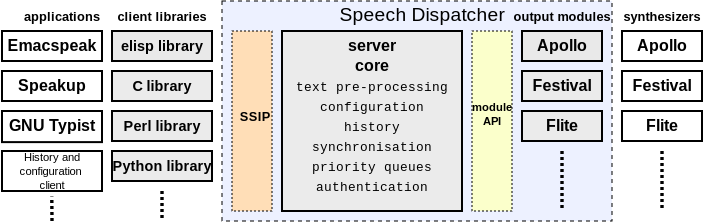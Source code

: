 <?xml version="1.0" encoding="UTF-8"?>
<dia:diagram xmlns:dia="http://www.lysator.liu.se/~alla/dia/"><dia:layer name="Background" visible="true"><dia:object type="Standard - Box" version="0" id="O0"><dia:attribute name="obj_pos"><dia:point val="17,4.5"/></dia:attribute><dia:attribute name="obj_bb"><dia:rectangle val="17,4.5;36.5,15.5"/></dia:attribute><dia:attribute name="elem_corner"><dia:point val="17,4.5"/></dia:attribute><dia:attribute name="elem_width"><dia:real val="19.5"/></dia:attribute><dia:attribute name="elem_height"><dia:real val="11"/></dia:attribute><dia:attribute name="border_width"><dia:real val="0"/></dia:attribute><dia:attribute name="inner_color"><dia:color val="#edf1ff"/></dia:attribute><dia:attribute name="show_background"><dia:boolean val="true"/></dia:attribute><dia:attribute name="line_style"><dia:enum val="1"/></dia:attribute><dia:attribute name="dashlength"><dia:real val="0.2"/></dia:attribute></dia:object><dia:object type="Standard - Box" version="0" id="O1"><dia:attribute name="obj_pos"><dia:point val="37,6"/></dia:attribute><dia:attribute name="obj_bb"><dia:rectangle val="36.95,5.95;41.05,7.55"/></dia:attribute><dia:attribute name="elem_corner"><dia:point val="37,6"/></dia:attribute><dia:attribute name="elem_width"><dia:real val="4"/></dia:attribute><dia:attribute name="elem_height"><dia:real val="1.5"/></dia:attribute><dia:attribute name="show_background"><dia:boolean val="true"/></dia:attribute></dia:object><dia:object type="Standard - Box" version="0" id="O2"><dia:attribute name="obj_pos"><dia:point val="20,6"/></dia:attribute><dia:attribute name="obj_bb"><dia:rectangle val="19.95,5.95;29.05,15.05"/></dia:attribute><dia:attribute name="elem_corner"><dia:point val="20,6"/></dia:attribute><dia:attribute name="elem_width"><dia:real val="9"/></dia:attribute><dia:attribute name="elem_height"><dia:real val="9"/></dia:attribute><dia:attribute name="inner_color"><dia:color val="#ebebeb"/></dia:attribute><dia:attribute name="show_background"><dia:boolean val="true"/></dia:attribute></dia:object><dia:object type="Standard - Box" version="0" id="O3"><dia:attribute name="obj_pos"><dia:point val="17.5,6"/></dia:attribute><dia:attribute name="obj_bb"><dia:rectangle val="17.495,5.995;19.505,15.005"/></dia:attribute><dia:attribute name="elem_corner"><dia:point val="17.5,6"/></dia:attribute><dia:attribute name="elem_width"><dia:real val="2"/></dia:attribute><dia:attribute name="elem_height"><dia:real val="9"/></dia:attribute><dia:attribute name="border_width"><dia:real val="0.01"/></dia:attribute><dia:attribute name="border_color"><dia:color val="#010101"/></dia:attribute><dia:attribute name="inner_color"><dia:color val="#ffdeb7"/></dia:attribute><dia:attribute name="show_background"><dia:boolean val="true"/></dia:attribute><dia:attribute name="line_style"><dia:enum val="4"/></dia:attribute></dia:object><dia:object type="Standard - Box" version="0" id="O4"><dia:attribute name="obj_pos"><dia:point val="29.5,6"/></dia:attribute><dia:attribute name="obj_bb"><dia:rectangle val="29.495,5.995;31.505,15.005"/></dia:attribute><dia:attribute name="elem_corner"><dia:point val="29.5,6"/></dia:attribute><dia:attribute name="elem_width"><dia:real val="2"/></dia:attribute><dia:attribute name="elem_height"><dia:real val="9"/></dia:attribute><dia:attribute name="border_width"><dia:real val="0.01"/></dia:attribute><dia:attribute name="border_color"><dia:color val="#010101"/></dia:attribute><dia:attribute name="inner_color"><dia:color val="#fbffcb"/></dia:attribute><dia:attribute name="show_background"><dia:boolean val="true"/></dia:attribute><dia:attribute name="line_style"><dia:enum val="4"/></dia:attribute></dia:object><dia:object type="Standard - Text" version="0" id="O5"><dia:attribute name="obj_pos"><dia:point val="18.5,10.5"/></dia:attribute><dia:attribute name="obj_bb"><dia:rectangle val="17.75,9.9;19.25,10.9"/></dia:attribute><dia:attribute name="text"><dia:composite type="text"><dia:attribute name="string"><dia:string># SSIP#</dia:string></dia:attribute><dia:attribute name="font"><dia:font family="arial" style="80" name="Helvetica-Bold"/></dia:attribute><dia:attribute name="height"><dia:real val="0.8"/></dia:attribute><dia:attribute name="pos"><dia:point val="18.5,10.5"/></dia:attribute><dia:attribute name="color"><dia:color val="#000000"/></dia:attribute><dia:attribute name="alignment"><dia:enum val="1"/></dia:attribute></dia:composite></dia:attribute></dia:object><dia:object type="Standard - Text" version="0" id="O6"><dia:attribute name="obj_pos"><dia:point val="30.5,10"/></dia:attribute><dia:attribute name="obj_bb"><dia:rectangle val="29.6,9.45;31.4,11.05"/></dia:attribute><dia:attribute name="text"><dia:composite type="text"><dia:attribute name="string"><dia:string>#module
API#</dia:string></dia:attribute><dia:attribute name="font"><dia:font family="arial" style="80" name="Helvetica-Bold"/></dia:attribute><dia:attribute name="height"><dia:real val="0.7"/></dia:attribute><dia:attribute name="pos"><dia:point val="30.5,10"/></dia:attribute><dia:attribute name="color"><dia:color val="#000000"/></dia:attribute><dia:attribute name="alignment"><dia:enum val="1"/></dia:attribute></dia:composite></dia:attribute></dia:object><dia:object type="Standard - Text" version="0" id="O7"><dia:attribute name="obj_pos"><dia:point val="27,5.5"/></dia:attribute><dia:attribute name="obj_bb"><dia:rectangle val="23.2,4.6;30.8,6.05"/></dia:attribute><dia:attribute name="text"><dia:composite type="text"><dia:attribute name="string"><dia:string>#Speech Dispatcher#</dia:string></dia:attribute><dia:attribute name="font"><dia:font family="arial" style="0" name="Helvetica"/></dia:attribute><dia:attribute name="height"><dia:real val="1.2"/></dia:attribute><dia:attribute name="pos"><dia:point val="27,5.5"/></dia:attribute><dia:attribute name="color"><dia:color val="#000000"/></dia:attribute><dia:attribute name="alignment"><dia:enum val="1"/></dia:attribute></dia:composite></dia:attribute></dia:object><dia:object type="Standard - Text" version="0" id="O8"><dia:attribute name="obj_pos"><dia:point val="9,5.5"/></dia:attribute><dia:attribute name="obj_bb"><dia:rectangle val="7.275,4.88;10.745,5.94"/></dia:attribute><dia:attribute name="text"><dia:composite type="text"><dia:attribute name="string"><dia:string>#applications#</dia:string></dia:attribute><dia:attribute name="font"><dia:font family="arial" style="80" name="Helvetica-Bold"/></dia:attribute><dia:attribute name="height"><dia:real val="0.8"/></dia:attribute><dia:attribute name="pos"><dia:point val="9,5.5"/></dia:attribute><dia:attribute name="color"><dia:color val="#000000"/></dia:attribute><dia:attribute name="alignment"><dia:enum val="1"/></dia:attribute></dia:composite></dia:attribute></dia:object><dia:object type="Standard - Box" version="0" id="O9"><dia:attribute name="obj_pos"><dia:point val="6,6"/></dia:attribute><dia:attribute name="obj_bb"><dia:rectangle val="5.95,5.95;11.05,7.55"/></dia:attribute><dia:attribute name="elem_corner"><dia:point val="6,6"/></dia:attribute><dia:attribute name="elem_width"><dia:real val="5"/></dia:attribute><dia:attribute name="elem_height"><dia:real val="1.5"/></dia:attribute><dia:attribute name="show_background"><dia:boolean val="true"/></dia:attribute></dia:object><dia:object type="Standard - Text" version="0" id="O10"><dia:attribute name="obj_pos"><dia:point val="8.5,7"/></dia:attribute><dia:attribute name="obj_bb"><dia:rectangle val="6.5,6.25;10.5,7.5"/></dia:attribute><dia:attribute name="text"><dia:composite type="text"><dia:attribute name="string"><dia:string>#Emacspeak#</dia:string></dia:attribute><dia:attribute name="font"><dia:font family="arial" style="80" name="Helvetica-Bold"/></dia:attribute><dia:attribute name="height"><dia:real val="1"/></dia:attribute><dia:attribute name="pos"><dia:point val="8.5,7"/></dia:attribute><dia:attribute name="color"><dia:color val="#000000"/></dia:attribute><dia:attribute name="alignment"><dia:enum val="1"/></dia:attribute></dia:composite></dia:attribute></dia:object><dia:object type="Standard - Line" version="0" id="O11"><dia:attribute name="obj_pos"><dia:point val="8.5,15.5"/></dia:attribute><dia:attribute name="obj_bb"><dia:rectangle val="8.403,14.193;8.586,15.586"/></dia:attribute><dia:attribute name="conn_endpoints"><dia:point val="8.5,15.5"/><dia:point val="8.489,14.278"/></dia:attribute><dia:attribute name="numcp"><dia:int val="1"/></dia:attribute><dia:attribute name="line_width"><dia:real val="0.17"/></dia:attribute><dia:attribute name="line_style"><dia:enum val="4"/></dia:attribute><dia:attribute name="dashlength"><dia:real val="1.5"/></dia:attribute></dia:object><dia:object type="Standard - Text" version="0" id="O12"><dia:attribute name="obj_pos"><dia:point val="39,5.5"/></dia:attribute><dia:attribute name="obj_bb"><dia:rectangle val="37.175,4.9;40.825,5.9"/></dia:attribute><dia:attribute name="text"><dia:composite type="text"><dia:attribute name="string"><dia:string>#synthesizers#</dia:string></dia:attribute><dia:attribute name="font"><dia:font family="arial" style="80" name="Helvetica-Bold"/></dia:attribute><dia:attribute name="height"><dia:real val="0.8"/></dia:attribute><dia:attribute name="pos"><dia:point val="39,5.5"/></dia:attribute><dia:attribute name="color"><dia:color val="#000000"/></dia:attribute><dia:attribute name="alignment"><dia:enum val="1"/></dia:attribute></dia:composite></dia:attribute></dia:object><dia:object type="Standard - Box" version="0" id="O13"><dia:attribute name="obj_pos"><dia:point val="32,6"/></dia:attribute><dia:attribute name="obj_bb"><dia:rectangle val="31.95,5.95;36.05,7.55"/></dia:attribute><dia:attribute name="elem_corner"><dia:point val="32,6"/></dia:attribute><dia:attribute name="elem_width"><dia:real val="4"/></dia:attribute><dia:attribute name="elem_height"><dia:real val="1.5"/></dia:attribute><dia:attribute name="inner_color"><dia:color val="#e9e9e9"/></dia:attribute><dia:attribute name="show_background"><dia:boolean val="true"/></dia:attribute></dia:object><dia:object type="Standard - Text" version="0" id="O14"><dia:attribute name="obj_pos"><dia:point val="34,7"/></dia:attribute><dia:attribute name="obj_bb"><dia:rectangle val="32.9,6.25;35.1,7.5"/></dia:attribute><dia:attribute name="text"><dia:composite type="text"><dia:attribute name="string"><dia:string>#Apollo#</dia:string></dia:attribute><dia:attribute name="font"><dia:font family="arial" style="80" name="Helvetica-Bold"/></dia:attribute><dia:attribute name="height"><dia:real val="1"/></dia:attribute><dia:attribute name="pos"><dia:point val="34,7"/></dia:attribute><dia:attribute name="color"><dia:color val="#000000"/></dia:attribute><dia:attribute name="alignment"><dia:enum val="1"/></dia:attribute></dia:composite></dia:attribute></dia:object><dia:object type="Standard - Box" version="0" id="O15"><dia:attribute name="obj_pos"><dia:point val="32,10"/></dia:attribute><dia:attribute name="obj_bb"><dia:rectangle val="31.95,9.95;36.05,11.55"/></dia:attribute><dia:attribute name="elem_corner"><dia:point val="32,10"/></dia:attribute><dia:attribute name="elem_width"><dia:real val="4"/></dia:attribute><dia:attribute name="elem_height"><dia:real val="1.5"/></dia:attribute><dia:attribute name="inner_color"><dia:color val="#ebebeb"/></dia:attribute><dia:attribute name="show_background"><dia:boolean val="true"/></dia:attribute></dia:object><dia:object type="Standard - Text" version="0" id="O16"><dia:attribute name="obj_pos"><dia:point val="34,11"/></dia:attribute><dia:attribute name="obj_bb"><dia:rectangle val="33.225,10.25;34.775,11.5"/></dia:attribute><dia:attribute name="text"><dia:composite type="text"><dia:attribute name="string"><dia:string>#Flite#</dia:string></dia:attribute><dia:attribute name="font"><dia:font family="arial" style="80" name="Helvetica-Bold"/></dia:attribute><dia:attribute name="height"><dia:real val="1"/></dia:attribute><dia:attribute name="pos"><dia:point val="34,11"/></dia:attribute><dia:attribute name="color"><dia:color val="#000000"/></dia:attribute><dia:attribute name="alignment"><dia:enum val="1"/></dia:attribute></dia:composite></dia:attribute></dia:object><dia:object type="Standard - Line" version="0" id="O17"><dia:attribute name="obj_pos"><dia:point val="39,12"/></dia:attribute><dia:attribute name="obj_bb"><dia:rectangle val="38.915,11.915;39.085,15.085"/></dia:attribute><dia:attribute name="conn_endpoints"><dia:point val="39,12"/><dia:point val="39,15"/></dia:attribute><dia:attribute name="numcp"><dia:int val="1"/></dia:attribute><dia:attribute name="line_width"><dia:real val="0.17"/></dia:attribute><dia:attribute name="line_style"><dia:enum val="4"/></dia:attribute><dia:attribute name="dashlength"><dia:real val="1.5"/></dia:attribute></dia:object><dia:object type="Standard - Box" version="0" id="O18"><dia:attribute name="obj_pos"><dia:point val="32,8"/></dia:attribute><dia:attribute name="obj_bb"><dia:rectangle val="31.95,7.95;36.05,9.55"/></dia:attribute><dia:attribute name="elem_corner"><dia:point val="32,8"/></dia:attribute><dia:attribute name="elem_width"><dia:real val="4"/></dia:attribute><dia:attribute name="elem_height"><dia:real val="1.5"/></dia:attribute><dia:attribute name="inner_color"><dia:color val="#ebebeb"/></dia:attribute><dia:attribute name="show_background"><dia:boolean val="true"/></dia:attribute></dia:object><dia:object type="Standard - Text" version="0" id="O19"><dia:attribute name="obj_pos"><dia:point val="34,9"/></dia:attribute><dia:attribute name="obj_bb"><dia:rectangle val="32.6,8.25;35.4,9.5"/></dia:attribute><dia:attribute name="text"><dia:composite type="text"><dia:attribute name="string"><dia:string>#Festival#</dia:string></dia:attribute><dia:attribute name="font"><dia:font family="arial" style="80" name="Helvetica-Bold"/></dia:attribute><dia:attribute name="height"><dia:real val="1"/></dia:attribute><dia:attribute name="pos"><dia:point val="34,9"/></dia:attribute><dia:attribute name="color"><dia:color val="#000000"/></dia:attribute><dia:attribute name="alignment"><dia:enum val="1"/></dia:attribute></dia:composite></dia:attribute></dia:object><dia:object type="Standard - Text" version="0" id="O20"><dia:attribute name="obj_pos"><dia:point val="24.5,7"/></dia:attribute><dia:attribute name="obj_bb"><dia:rectangle val="23.325,6.25;25.675,8.5"/></dia:attribute><dia:attribute name="text"><dia:composite type="text"><dia:attribute name="string"><dia:string>#server
core#</dia:string></dia:attribute><dia:attribute name="font"><dia:font family="arial" style="80" name="Helvetica-Bold"/></dia:attribute><dia:attribute name="height"><dia:real val="1"/></dia:attribute><dia:attribute name="pos"><dia:point val="24.5,7"/></dia:attribute><dia:attribute name="color"><dia:color val="#000000"/></dia:attribute><dia:attribute name="alignment"><dia:enum val="1"/></dia:attribute></dia:composite></dia:attribute></dia:object><dia:object type="Standard - Text" version="0" id="O21"><dia:attribute name="obj_pos"><dia:point val="34,5.5"/></dia:attribute><dia:attribute name="obj_bb"><dia:rectangle val="31.8,4.9;36.2,5.9"/></dia:attribute><dia:attribute name="text"><dia:composite type="text"><dia:attribute name="string"><dia:string>#output modules#</dia:string></dia:attribute><dia:attribute name="font"><dia:font family="arial" style="80" name="Helvetica-Bold"/></dia:attribute><dia:attribute name="height"><dia:real val="0.8"/></dia:attribute><dia:attribute name="pos"><dia:point val="34,5.5"/></dia:attribute><dia:attribute name="color"><dia:color val="#000000"/></dia:attribute><dia:attribute name="alignment"><dia:enum val="1"/></dia:attribute></dia:composite></dia:attribute></dia:object><dia:object type="Standard - Box" version="0" id="O22"><dia:attribute name="obj_pos"><dia:point val="37,10"/></dia:attribute><dia:attribute name="obj_bb"><dia:rectangle val="36.95,9.95;41.05,11.55"/></dia:attribute><dia:attribute name="elem_corner"><dia:point val="37,10"/></dia:attribute><dia:attribute name="elem_width"><dia:real val="4"/></dia:attribute><dia:attribute name="elem_height"><dia:real val="1.5"/></dia:attribute><dia:attribute name="show_background"><dia:boolean val="true"/></dia:attribute></dia:object><dia:object type="Standard - Text" version="0" id="O23"><dia:attribute name="obj_pos"><dia:point val="39,11"/></dia:attribute><dia:attribute name="obj_bb"><dia:rectangle val="38.225,10.25;39.775,11.5"/></dia:attribute><dia:attribute name="text"><dia:composite type="text"><dia:attribute name="string"><dia:string>#Flite#</dia:string></dia:attribute><dia:attribute name="font"><dia:font family="arial" style="80" name="Helvetica-Bold"/></dia:attribute><dia:attribute name="height"><dia:real val="1"/></dia:attribute><dia:attribute name="pos"><dia:point val="39,11"/></dia:attribute><dia:attribute name="color"><dia:color val="#000000"/></dia:attribute><dia:attribute name="alignment"><dia:enum val="1"/></dia:attribute></dia:composite></dia:attribute></dia:object><dia:object type="Standard - Line" version="0" id="O24"><dia:attribute name="obj_pos"><dia:point val="34,12"/></dia:attribute><dia:attribute name="obj_bb"><dia:rectangle val="33.915,11.915;34.085,15.085"/></dia:attribute><dia:attribute name="conn_endpoints"><dia:point val="34,12"/><dia:point val="34,15"/></dia:attribute><dia:attribute name="numcp"><dia:int val="1"/></dia:attribute><dia:attribute name="line_width"><dia:real val="0.17"/></dia:attribute><dia:attribute name="line_style"><dia:enum val="4"/></dia:attribute><dia:attribute name="dashlength"><dia:real val="1.5"/></dia:attribute></dia:object><dia:object type="Standard - Box" version="0" id="O25"><dia:attribute name="obj_pos"><dia:point val="37,8"/></dia:attribute><dia:attribute name="obj_bb"><dia:rectangle val="36.95,7.95;41.05,9.55"/></dia:attribute><dia:attribute name="elem_corner"><dia:point val="37,8"/></dia:attribute><dia:attribute name="elem_width"><dia:real val="4"/></dia:attribute><dia:attribute name="elem_height"><dia:real val="1.5"/></dia:attribute><dia:attribute name="show_background"><dia:boolean val="true"/></dia:attribute></dia:object><dia:object type="Standard - Text" version="0" id="O26"><dia:attribute name="obj_pos"><dia:point val="39,9"/></dia:attribute><dia:attribute name="obj_bb"><dia:rectangle val="37.6,8.25;40.4,9.5"/></dia:attribute><dia:attribute name="text"><dia:composite type="text"><dia:attribute name="string"><dia:string>#Festival#</dia:string></dia:attribute><dia:attribute name="font"><dia:font family="arial" style="80" name="Helvetica-Bold"/></dia:attribute><dia:attribute name="height"><dia:real val="1"/></dia:attribute><dia:attribute name="pos"><dia:point val="39,9"/></dia:attribute><dia:attribute name="color"><dia:color val="#000000"/></dia:attribute><dia:attribute name="alignment"><dia:enum val="1"/></dia:attribute></dia:composite></dia:attribute></dia:object><dia:object type="Standard - Text" version="0" id="O27"><dia:attribute name="obj_pos"><dia:point val="39,7"/></dia:attribute><dia:attribute name="obj_bb"><dia:rectangle val="37.9,6.25;40.1,7.5"/></dia:attribute><dia:attribute name="text"><dia:composite type="text"><dia:attribute name="string"><dia:string>#Apollo#</dia:string></dia:attribute><dia:attribute name="font"><dia:font family="arial" style="80" name="Helvetica-Bold"/></dia:attribute><dia:attribute name="height"><dia:real val="1"/></dia:attribute><dia:attribute name="pos"><dia:point val="39,7"/></dia:attribute><dia:attribute name="color"><dia:color val="#000000"/></dia:attribute><dia:attribute name="alignment"><dia:enum val="1"/></dia:attribute></dia:composite></dia:attribute></dia:object><dia:object type="Standard - Line" version="0" id="O28"><dia:attribute name="obj_pos"><dia:point val="14,14"/></dia:attribute><dia:attribute name="obj_bb"><dia:rectangle val="13.915,13.915;14.085,15.585"/></dia:attribute><dia:attribute name="conn_endpoints"><dia:point val="14,14"/><dia:point val="14,15.5"/></dia:attribute><dia:attribute name="numcp"><dia:int val="1"/></dia:attribute><dia:attribute name="line_width"><dia:real val="0.17"/></dia:attribute><dia:attribute name="line_style"><dia:enum val="4"/></dia:attribute><dia:attribute name="dashlength"><dia:real val="1.5"/></dia:attribute></dia:object><dia:object type="Standard - Box" version="0" id="O29"><dia:attribute name="obj_pos"><dia:point val="6,8"/></dia:attribute><dia:attribute name="obj_bb"><dia:rectangle val="5.95,7.95;11.05,9.55"/></dia:attribute><dia:attribute name="elem_corner"><dia:point val="6,8"/></dia:attribute><dia:attribute name="elem_width"><dia:real val="5"/></dia:attribute><dia:attribute name="elem_height"><dia:real val="1.5"/></dia:attribute><dia:attribute name="show_background"><dia:boolean val="true"/></dia:attribute></dia:object><dia:object type="Standard - Text" version="0" id="O30"><dia:attribute name="obj_pos"><dia:point val="8.5,9"/></dia:attribute><dia:attribute name="obj_bb"><dia:rectangle val="6.95,8.225;10.075,9.55"/></dia:attribute><dia:attribute name="text"><dia:composite type="text"><dia:attribute name="string"><dia:string>#Speakup#</dia:string></dia:attribute><dia:attribute name="font"><dia:font family="arial" style="80" name="Helvetica-Bold"/></dia:attribute><dia:attribute name="height"><dia:real val="1"/></dia:attribute><dia:attribute name="pos"><dia:point val="8.5,9"/></dia:attribute><dia:attribute name="color"><dia:color val="#000000"/></dia:attribute><dia:attribute name="alignment"><dia:enum val="1"/></dia:attribute></dia:composite></dia:attribute></dia:object><dia:object type="Standard - Box" version="0" id="O31"><dia:attribute name="obj_pos"><dia:point val="6,10"/></dia:attribute><dia:attribute name="obj_bb"><dia:rectangle val="5.95,9.95;11.05,11.606"/></dia:attribute><dia:attribute name="elem_corner"><dia:point val="6,10"/></dia:attribute><dia:attribute name="elem_width"><dia:real val="5"/></dia:attribute><dia:attribute name="elem_height"><dia:real val="1.556"/></dia:attribute><dia:attribute name="show_background"><dia:boolean val="true"/></dia:attribute></dia:object><dia:object type="Standard - Text" version="0" id="O32"><dia:attribute name="obj_pos"><dia:point val="8.5,11"/></dia:attribute><dia:attribute name="obj_bb"><dia:rectangle val="6.5,10.225;10.525,11.55"/></dia:attribute><dia:attribute name="text"><dia:composite type="text"><dia:attribute name="string"><dia:string>#GNU Typist#</dia:string></dia:attribute><dia:attribute name="font"><dia:font family="arial" style="80" name="Helvetica-Bold"/></dia:attribute><dia:attribute name="height"><dia:real val="1"/></dia:attribute><dia:attribute name="pos"><dia:point val="8.5,11"/></dia:attribute><dia:attribute name="color"><dia:color val="#000000"/></dia:attribute><dia:attribute name="alignment"><dia:enum val="1"/></dia:attribute></dia:composite></dia:attribute></dia:object><dia:object type="Standard - Text" version="0" id="O33"><dia:attribute name="obj_pos"><dia:point val="24.5,11"/></dia:attribute><dia:attribute name="obj_bb"><dia:rectangle val="23.275,10.45;25.725,11.5"/></dia:attribute><dia:attribute name="text"><dia:composite type="text"><dia:attribute name="string"><dia:string>#history#</dia:string></dia:attribute><dia:attribute name="font"><dia:font family="courier new" style="0" name="Courier"/></dia:attribute><dia:attribute name="height"><dia:real val="0.8"/></dia:attribute><dia:attribute name="pos"><dia:point val="24.5,11"/></dia:attribute><dia:attribute name="color"><dia:color val="#000000"/></dia:attribute><dia:attribute name="alignment"><dia:enum val="1"/></dia:attribute></dia:composite></dia:attribute></dia:object><dia:object type="Standard - Text" version="0" id="O34"><dia:attribute name="obj_pos"><dia:point val="24.5,12"/></dia:attribute><dia:attribute name="obj_bb"><dia:rectangle val="21.875,11.45;27.125,12.5"/></dia:attribute><dia:attribute name="text"><dia:composite type="text"><dia:attribute name="string"><dia:string>#synchronisation#</dia:string></dia:attribute><dia:attribute name="font"><dia:font family="courier new" style="0" name="Courier"/></dia:attribute><dia:attribute name="height"><dia:real val="0.8"/></dia:attribute><dia:attribute name="pos"><dia:point val="24.5,12"/></dia:attribute><dia:attribute name="color"><dia:color val="#000000"/></dia:attribute><dia:attribute name="alignment"><dia:enum val="1"/></dia:attribute></dia:composite></dia:attribute></dia:object><dia:object type="Standard - Text" version="0" id="O35"><dia:attribute name="obj_pos"><dia:point val="24.5,10"/></dia:attribute><dia:attribute name="obj_bb"><dia:rectangle val="22.225,9.45;26.775,10.5"/></dia:attribute><dia:attribute name="text"><dia:composite type="text"><dia:attribute name="string"><dia:string>#configuration#</dia:string></dia:attribute><dia:attribute name="font"><dia:font family="courier new" style="0" name="Courier"/></dia:attribute><dia:attribute name="height"><dia:real val="0.8"/></dia:attribute><dia:attribute name="pos"><dia:point val="24.5,10"/></dia:attribute><dia:attribute name="color"><dia:color val="#000000"/></dia:attribute><dia:attribute name="alignment"><dia:enum val="1"/></dia:attribute></dia:composite></dia:attribute></dia:object><dia:object type="Standard - Text" version="0" id="O36"><dia:attribute name="obj_pos"><dia:point val="28.061,4.586"/></dia:attribute><dia:attribute name="obj_bb"><dia:rectangle val="28.061,4.036;28.061,5.086"/></dia:attribute><dia:attribute name="text"><dia:composite type="text"><dia:attribute name="string"><dia:string>##</dia:string></dia:attribute><dia:attribute name="font"><dia:font family="courier new" style="0" name="Courier"/></dia:attribute><dia:attribute name="height"><dia:real val="0.8"/></dia:attribute><dia:attribute name="pos"><dia:point val="28.061,4.586"/></dia:attribute><dia:attribute name="color"><dia:color val="#000000"/></dia:attribute><dia:attribute name="alignment"><dia:enum val="1"/></dia:attribute></dia:composite></dia:attribute></dia:object><dia:object type="Standard - Box" version="0" id="O37"><dia:attribute name="obj_pos"><dia:point val="6,12"/></dia:attribute><dia:attribute name="obj_bb"><dia:rectangle val="5.95,11.95;11.05,14.05"/></dia:attribute><dia:attribute name="elem_corner"><dia:point val="6,12"/></dia:attribute><dia:attribute name="elem_width"><dia:real val="5"/></dia:attribute><dia:attribute name="elem_height"><dia:real val="2"/></dia:attribute><dia:attribute name="show_background"><dia:boolean val="true"/></dia:attribute></dia:object><dia:object type="Standard - Text" version="0" id="O38"><dia:attribute name="obj_pos"><dia:point val="8.5,12.5"/></dia:attribute><dia:attribute name="obj_bb"><dia:rectangle val="6.85,11.931;10.169,14.287"/></dia:attribute><dia:attribute name="text"><dia:composite type="text"><dia:attribute name="string"><dia:string>#History and
configuration 
client#</dia:string></dia:attribute><dia:attribute name="font"><dia:font family="arial" style="0" name="Helvetica"/></dia:attribute><dia:attribute name="height"><dia:real val="0.7"/></dia:attribute><dia:attribute name="pos"><dia:point val="8.5,12.5"/></dia:attribute><dia:attribute name="color"><dia:color val="#000000"/></dia:attribute><dia:attribute name="alignment"><dia:enum val="1"/></dia:attribute></dia:composite></dia:attribute></dia:object><dia:object type="Standard - Text" version="0" id="O39"><dia:attribute name="obj_pos"><dia:point val="24.5,9"/></dia:attribute><dia:attribute name="obj_bb"><dia:rectangle val="21.175,8.45;27.825,9.5"/></dia:attribute><dia:attribute name="text"><dia:composite type="text"><dia:attribute name="string"><dia:string>#text pre-processing#</dia:string></dia:attribute><dia:attribute name="font"><dia:font family="courier new" style="0" name="Courier"/></dia:attribute><dia:attribute name="height"><dia:real val="0.8"/></dia:attribute><dia:attribute name="pos"><dia:point val="24.5,9"/></dia:attribute><dia:attribute name="color"><dia:color val="#000000"/></dia:attribute><dia:attribute name="alignment"><dia:enum val="1"/></dia:attribute></dia:composite></dia:attribute></dia:object><dia:object type="Standard - Box" version="0" id="O40"><dia:attribute name="obj_pos"><dia:point val="11.5,10"/></dia:attribute><dia:attribute name="obj_bb"><dia:rectangle val="11.45,9.95;16.55,11.55"/></dia:attribute><dia:attribute name="elem_corner"><dia:point val="11.5,10"/></dia:attribute><dia:attribute name="elem_width"><dia:real val="5"/></dia:attribute><dia:attribute name="elem_height"><dia:real val="1.5"/></dia:attribute><dia:attribute name="inner_color"><dia:color val="#ebebeb"/></dia:attribute><dia:attribute name="show_background"><dia:boolean val="true"/></dia:attribute></dia:object><dia:object type="Standard - Text" version="0" id="O41"><dia:attribute name="obj_pos"><dia:point val="14,11"/></dia:attribute><dia:attribute name="obj_bb"><dia:rectangle val="14,10.1;14,11.55"/></dia:attribute><dia:attribute name="text"><dia:composite type="text"><dia:attribute name="string"><dia:string>##</dia:string></dia:attribute><dia:attribute name="font"><dia:font family="arial" style="80" name="Helvetica-Bold"/></dia:attribute><dia:attribute name="height"><dia:real val="1.2"/></dia:attribute><dia:attribute name="pos"><dia:point val="14,11"/></dia:attribute><dia:attribute name="color"><dia:color val="#000000"/></dia:attribute><dia:attribute name="alignment"><dia:enum val="1"/></dia:attribute></dia:composite></dia:attribute></dia:object><dia:object type="Standard - Box" version="0" id="O42"><dia:attribute name="obj_pos"><dia:point val="11.5,6"/></dia:attribute><dia:attribute name="obj_bb"><dia:rectangle val="11.45,5.95;16.55,7.55"/></dia:attribute><dia:attribute name="elem_corner"><dia:point val="11.5,6"/></dia:attribute><dia:attribute name="elem_width"><dia:real val="5"/></dia:attribute><dia:attribute name="elem_height"><dia:real val="1.5"/></dia:attribute><dia:attribute name="inner_color"><dia:color val="#e9e9e9"/></dia:attribute><dia:attribute name="show_background"><dia:boolean val="true"/></dia:attribute></dia:object><dia:object type="Standard - Text" version="0" id="O43"><dia:attribute name="obj_pos"><dia:point val="14,7"/></dia:attribute><dia:attribute name="obj_bb"><dia:rectangle val="12.125,6.35;15.875,7.45"/></dia:attribute><dia:attribute name="text"><dia:composite type="text"><dia:attribute name="string"><dia:string>#elisp library#</dia:string></dia:attribute><dia:attribute name="font"><dia:font family="arial" style="80" name="Helvetica-Bold"/></dia:attribute><dia:attribute name="height"><dia:real val="0.9"/></dia:attribute><dia:attribute name="pos"><dia:point val="14,7"/></dia:attribute><dia:attribute name="color"><dia:color val="#000000"/></dia:attribute><dia:attribute name="alignment"><dia:enum val="1"/></dia:attribute></dia:composite></dia:attribute></dia:object><dia:object type="Standard - Text" version="0" id="O44"><dia:attribute name="obj_pos"><dia:point val="14,11"/></dia:attribute><dia:attribute name="obj_bb"><dia:rectangle val="12.225,10.329;15.796,11.492"/></dia:attribute><dia:attribute name="text"><dia:composite type="text"><dia:attribute name="string"><dia:string>#Perl library#</dia:string></dia:attribute><dia:attribute name="font"><dia:font family="arial" style="80" name="Helvetica-Bold"/></dia:attribute><dia:attribute name="height"><dia:real val="0.9"/></dia:attribute><dia:attribute name="pos"><dia:point val="14,11"/></dia:attribute><dia:attribute name="color"><dia:color val="#000000"/></dia:attribute><dia:attribute name="alignment"><dia:enum val="1"/></dia:attribute></dia:composite></dia:attribute></dia:object><dia:object type="Standard - Box" version="0" id="O45"><dia:attribute name="obj_pos"><dia:point val="11.5,12"/></dia:attribute><dia:attribute name="obj_bb"><dia:rectangle val="11.45,11.95;16.55,13.55"/></dia:attribute><dia:attribute name="elem_corner"><dia:point val="11.5,12"/></dia:attribute><dia:attribute name="elem_width"><dia:real val="5"/></dia:attribute><dia:attribute name="elem_height"><dia:real val="1.5"/></dia:attribute><dia:attribute name="inner_color"><dia:color val="#ebebeb"/></dia:attribute><dia:attribute name="show_background"><dia:boolean val="true"/></dia:attribute></dia:object><dia:object type="Standard - Text" version="0" id="O46"><dia:attribute name="obj_pos"><dia:point val="14,13"/></dia:attribute><dia:attribute name="obj_bb"><dia:rectangle val="11.775,12.35;16.225,13.45"/></dia:attribute><dia:attribute name="text"><dia:composite type="text"><dia:attribute name="string"><dia:string>#Python library#</dia:string></dia:attribute><dia:attribute name="font"><dia:font family="arial" style="80" name="Helvetica-Bold"/></dia:attribute><dia:attribute name="height"><dia:real val="0.9"/></dia:attribute><dia:attribute name="pos"><dia:point val="14,13"/></dia:attribute><dia:attribute name="color"><dia:color val="#000000"/></dia:attribute><dia:attribute name="alignment"><dia:enum val="1"/></dia:attribute></dia:composite></dia:attribute></dia:object><dia:object type="Standard - Text" version="0" id="O47"><dia:attribute name="obj_pos"><dia:point val="14,5.5"/></dia:attribute><dia:attribute name="obj_bb"><dia:rectangle val="11.975,4.9;16.025,5.9"/></dia:attribute><dia:attribute name="text"><dia:composite type="text"><dia:attribute name="string"><dia:string>#client libraries#</dia:string></dia:attribute><dia:attribute name="font"><dia:font family="arial" style="80" name="Helvetica-Bold"/></dia:attribute><dia:attribute name="height"><dia:real val="0.8"/></dia:attribute><dia:attribute name="pos"><dia:point val="14,5.5"/></dia:attribute><dia:attribute name="color"><dia:color val="#000000"/></dia:attribute><dia:attribute name="alignment"><dia:enum val="1"/></dia:attribute></dia:composite></dia:attribute></dia:object><dia:object type="Standard - Box" version="0" id="O48"><dia:attribute name="obj_pos"><dia:point val="11.5,8"/></dia:attribute><dia:attribute name="obj_bb"><dia:rectangle val="11.45,7.95;16.55,9.55"/></dia:attribute><dia:attribute name="elem_corner"><dia:point val="11.5,8"/></dia:attribute><dia:attribute name="elem_width"><dia:real val="5"/></dia:attribute><dia:attribute name="elem_height"><dia:real val="1.5"/></dia:attribute><dia:attribute name="inner_color"><dia:color val="#ebebeb"/></dia:attribute><dia:attribute name="show_background"><dia:boolean val="true"/></dia:attribute></dia:object><dia:object type="Standard - Text" version="0" id="O49"><dia:attribute name="obj_pos"><dia:point val="14,9"/></dia:attribute><dia:attribute name="obj_bb"><dia:rectangle val="12.65,8.35;15.35,9.45"/></dia:attribute><dia:attribute name="text"><dia:composite type="text"><dia:attribute name="string"><dia:string>#C library#</dia:string></dia:attribute><dia:attribute name="font"><dia:font family="arial" style="80" name="Helvetica-Bold"/></dia:attribute><dia:attribute name="height"><dia:real val="0.9"/></dia:attribute><dia:attribute name="pos"><dia:point val="14,9"/></dia:attribute><dia:attribute name="color"><dia:color val="#000000"/></dia:attribute><dia:attribute name="alignment"><dia:enum val="1"/></dia:attribute></dia:composite></dia:attribute></dia:object><dia:object type="Standard - Text" version="0" id="O50"><dia:attribute name="obj_pos"><dia:point val="24.5,13"/></dia:attribute><dia:attribute name="obj_bb"><dia:rectangle val="21.855,12.43;27.125,13.54"/></dia:attribute><dia:attribute name="text"><dia:composite type="text"><dia:attribute name="string"><dia:string>#priority queues#</dia:string></dia:attribute><dia:attribute name="font"><dia:font family="courier new" style="0" name="Courier"/></dia:attribute><dia:attribute name="height"><dia:real val="0.8"/></dia:attribute><dia:attribute name="pos"><dia:point val="24.5,13"/></dia:attribute><dia:attribute name="color"><dia:color val="#000000"/></dia:attribute><dia:attribute name="alignment"><dia:enum val="1"/></dia:attribute></dia:composite></dia:attribute></dia:object><dia:object type="Standard - Text" version="0" id="O51"><dia:attribute name="obj_pos"><dia:point val="24.5,14"/></dia:attribute><dia:attribute name="obj_bb"><dia:rectangle val="22.05,13.43;26.97,14.54"/></dia:attribute><dia:attribute name="text"><dia:composite type="text"><dia:attribute name="string"><dia:string>#authentication#</dia:string></dia:attribute><dia:attribute name="font"><dia:font family="courier new" style="0" name="Courier"/></dia:attribute><dia:attribute name="height"><dia:real val="0.8"/></dia:attribute><dia:attribute name="pos"><dia:point val="24.5,14"/></dia:attribute><dia:attribute name="color"><dia:color val="#000000"/></dia:attribute><dia:attribute name="alignment"><dia:enum val="1"/></dia:attribute></dia:composite></dia:attribute></dia:object></dia:layer></dia:diagram>
